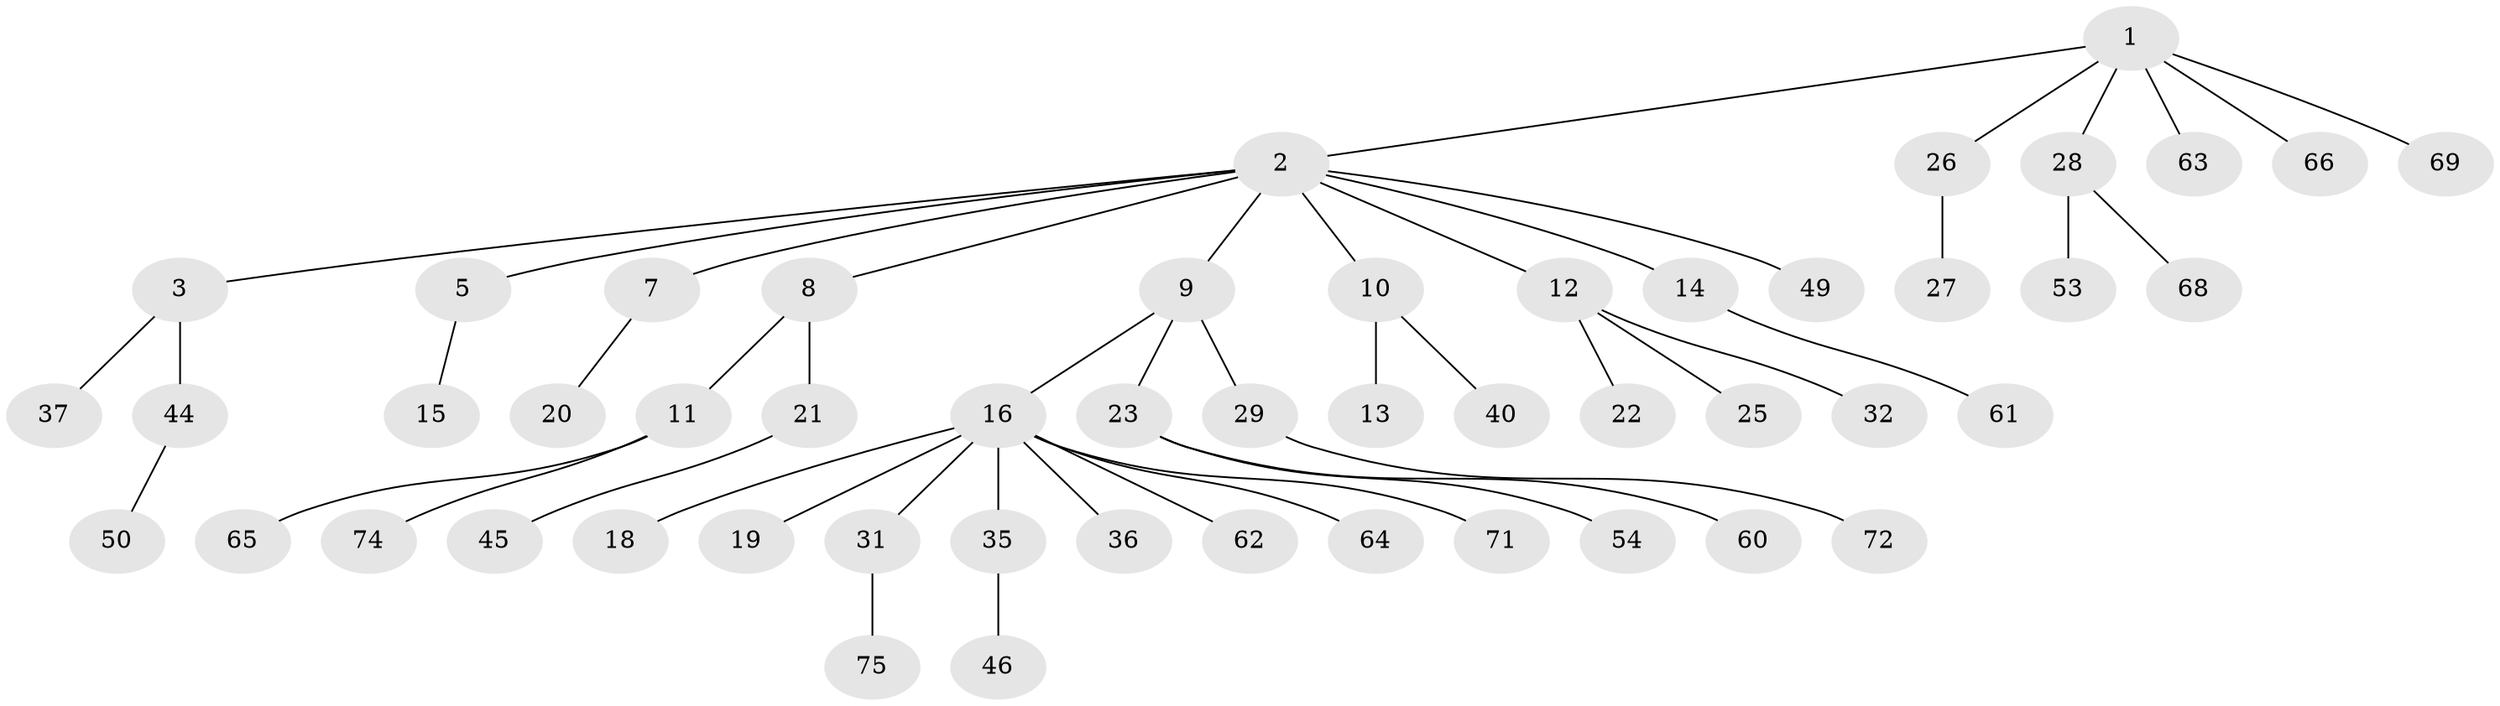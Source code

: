 // original degree distribution, {5: 0.02666666666666667, 6: 0.04, 4: 0.06666666666666667, 2: 0.22666666666666666, 3: 0.12, 1: 0.52}
// Generated by graph-tools (version 1.1) at 2025/42/03/06/25 10:42:05]
// undirected, 51 vertices, 50 edges
graph export_dot {
graph [start="1"]
  node [color=gray90,style=filled];
  1 [super="+38"];
  2 [super="+4"];
  3 [super="+47"];
  5 [super="+6"];
  7;
  8;
  9;
  10 [super="+33"];
  11 [super="+57"];
  12 [super="+30"];
  13;
  14 [super="+43"];
  15;
  16 [super="+17"];
  18 [super="+55"];
  19 [super="+59"];
  20 [super="+48"];
  21 [super="+24"];
  22 [super="+73"];
  23 [super="+56"];
  25;
  26 [super="+34"];
  27;
  28 [super="+41"];
  29 [super="+39"];
  31 [super="+42"];
  32;
  35 [super="+51"];
  36 [super="+52"];
  37;
  40;
  44 [super="+58"];
  45;
  46 [super="+70"];
  49;
  50;
  53;
  54;
  60;
  61;
  62;
  63;
  64;
  65;
  66 [super="+67"];
  68;
  69;
  71;
  72;
  74;
  75;
  1 -- 2;
  1 -- 26;
  1 -- 28;
  1 -- 69;
  1 -- 66;
  1 -- 63;
  2 -- 3;
  2 -- 9;
  2 -- 10;
  2 -- 12;
  2 -- 49;
  2 -- 5;
  2 -- 7;
  2 -- 8;
  2 -- 14;
  3 -- 37;
  3 -- 44;
  5 -- 15;
  7 -- 20;
  8 -- 11;
  8 -- 21;
  9 -- 16;
  9 -- 23;
  9 -- 29;
  10 -- 13;
  10 -- 40;
  11 -- 65;
  11 -- 74;
  12 -- 22;
  12 -- 25;
  12 -- 32;
  14 -- 61;
  16 -- 19;
  16 -- 31;
  16 -- 36;
  16 -- 71;
  16 -- 64;
  16 -- 18;
  16 -- 35;
  16 -- 62;
  21 -- 45;
  23 -- 54;
  23 -- 60;
  26 -- 27;
  28 -- 53;
  28 -- 68;
  29 -- 72;
  31 -- 75;
  35 -- 46;
  44 -- 50;
}
